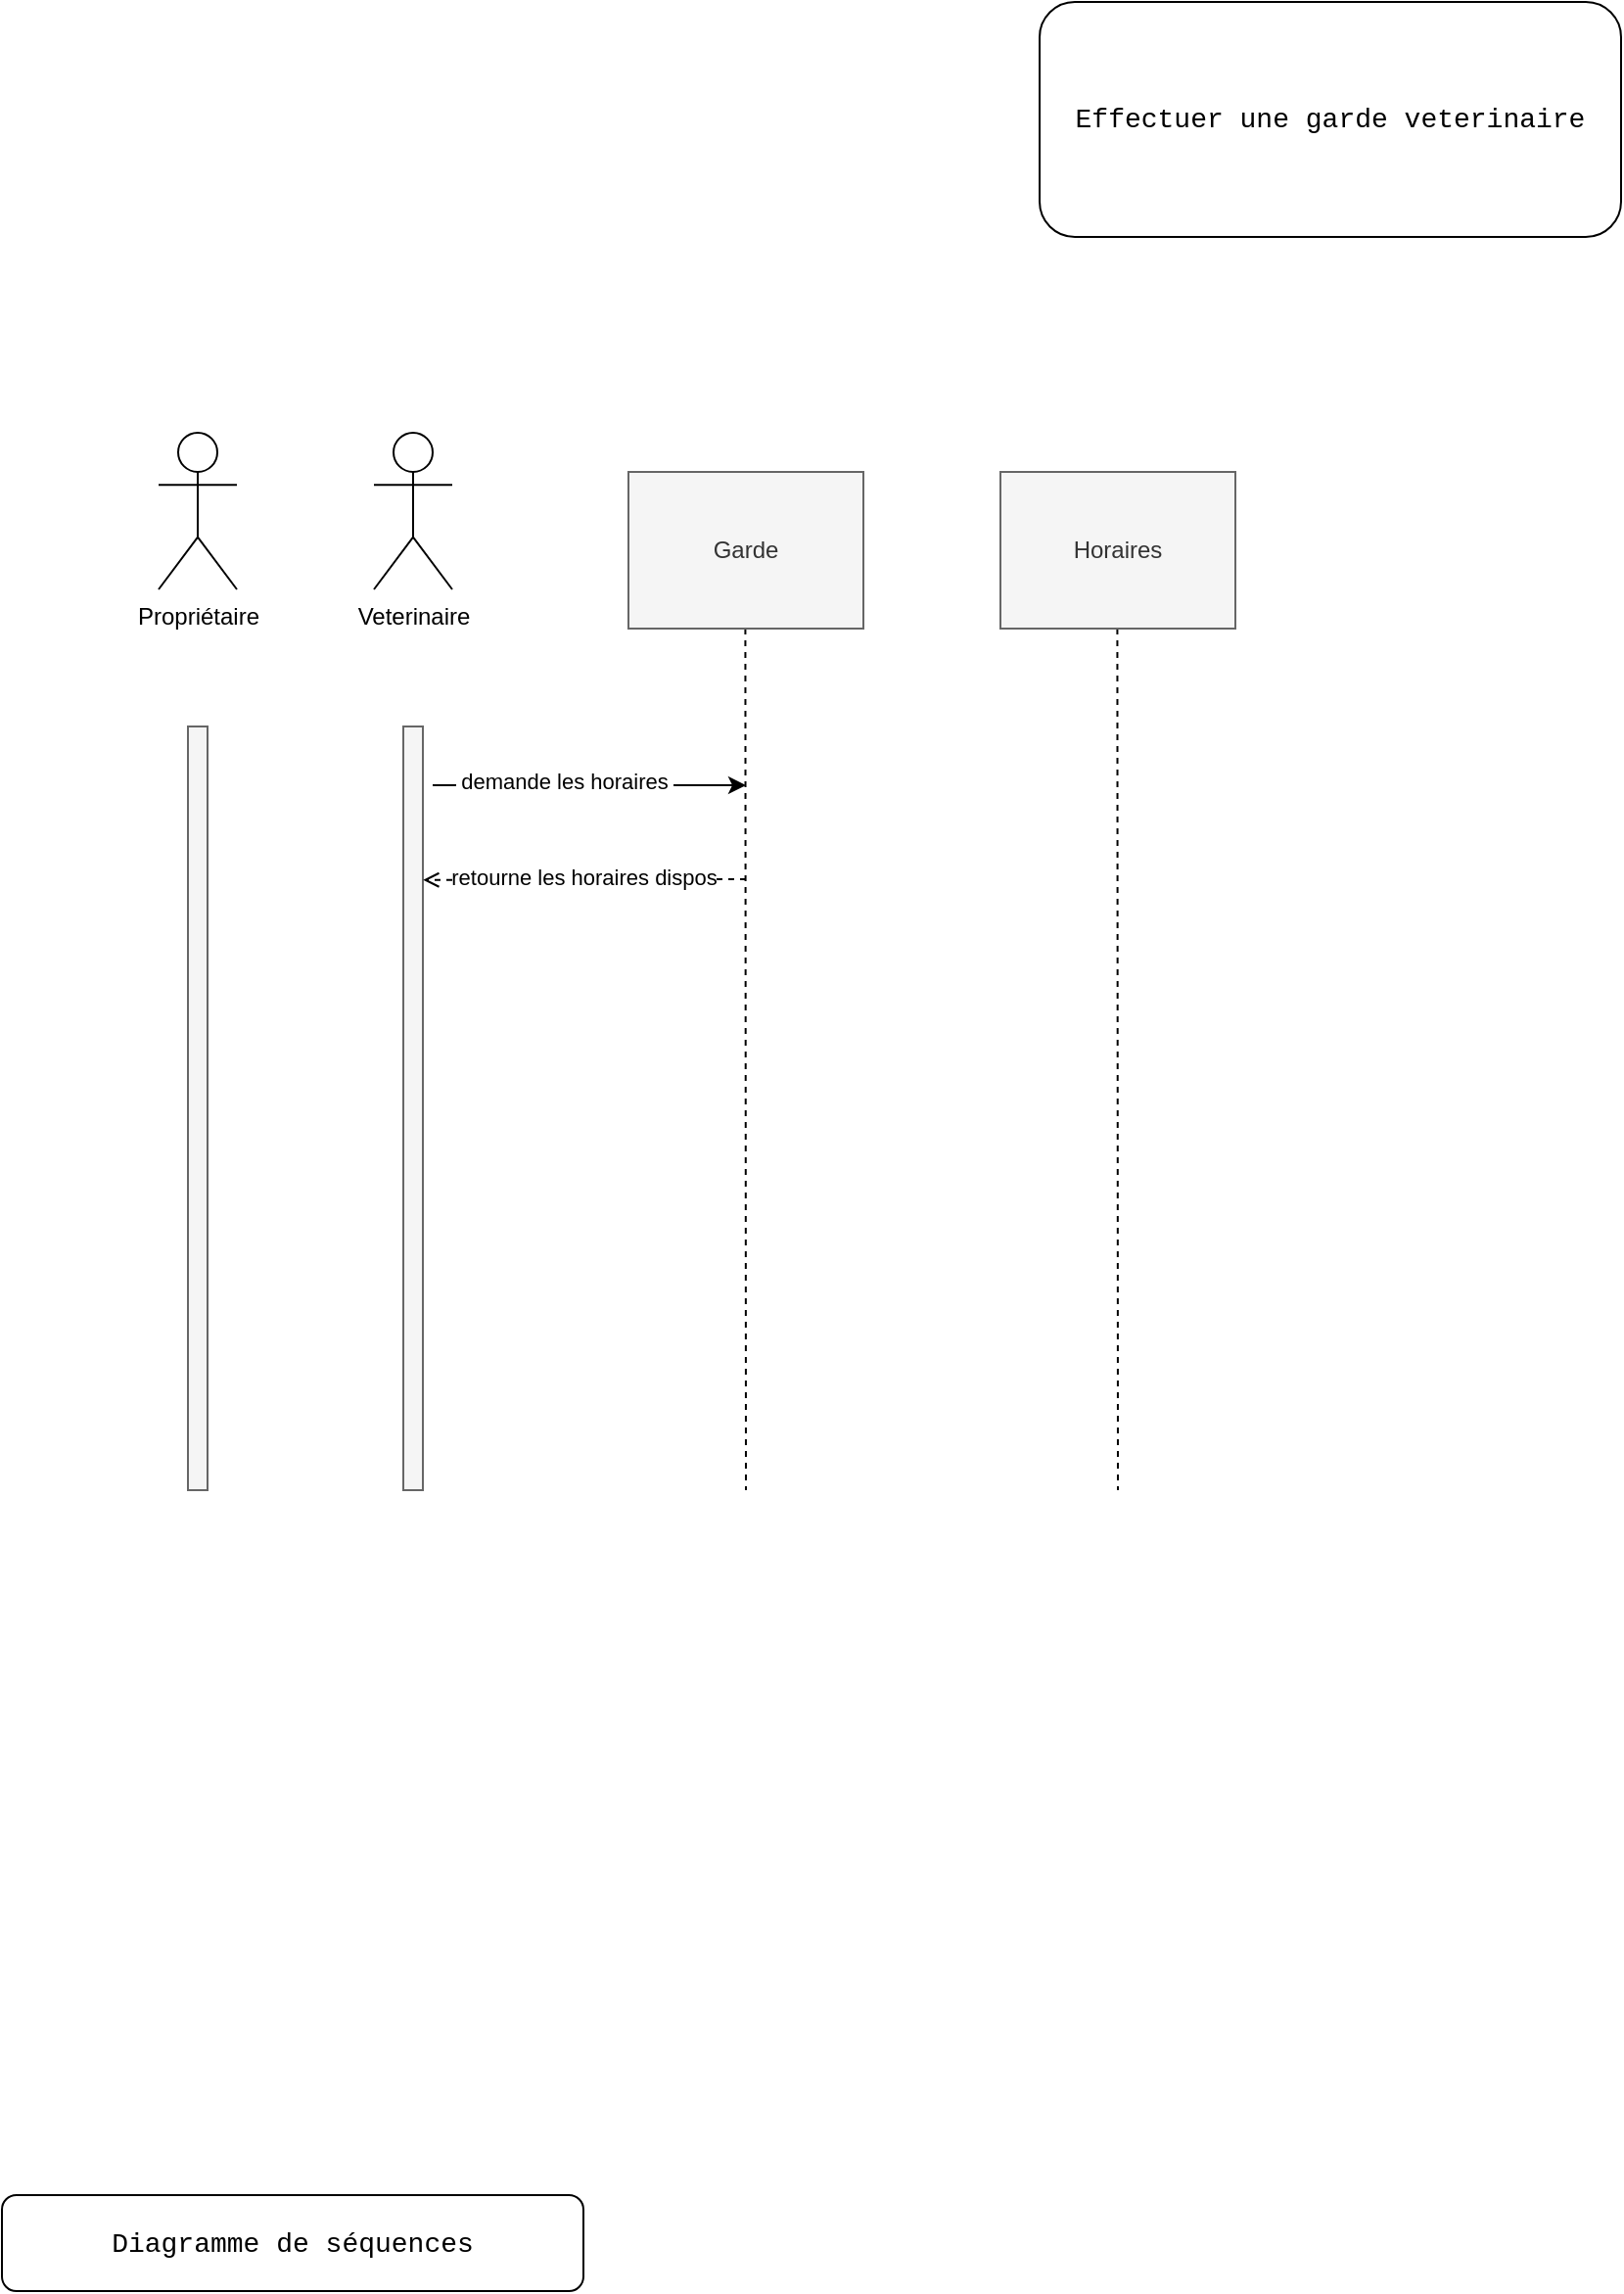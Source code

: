 <mxfile version="14.6.13" type="device"><diagram id="txBQ6msv_02TOXk5zDrD" name="Page-1"><mxGraphModel dx="918" dy="833" grid="1" gridSize="10" guides="1" tooltips="1" connect="1" arrows="1" fold="1" page="1" pageScale="1" pageWidth="827" pageHeight="1169" math="0" shadow="0"><root><mxCell id="0"/><mxCell id="1" parent="0"/><mxCell id="1ZKYMIjnvkP8iQGWohzb-1" value="&lt;font face=&quot;Courier New&quot; style=&quot;font-size: 14px&quot;&gt;Effectuer une garde veterinaire&lt;/font&gt;" style="rounded=1;whiteSpace=wrap;html=1;" vertex="1" parent="1"><mxGeometry x="530" width="297" height="120" as="geometry"/></mxCell><mxCell id="1ZKYMIjnvkP8iQGWohzb-2" value="&lt;font face=&quot;Courier New&quot;&gt;&lt;span style=&quot;font-size: 14px&quot;&gt;Diagramme de séquences&lt;/span&gt;&lt;/font&gt;" style="rounded=1;whiteSpace=wrap;html=1;" vertex="1" parent="1"><mxGeometry y="1120" width="297" height="49" as="geometry"/></mxCell><mxCell id="1ZKYMIjnvkP8iQGWohzb-3" value="Propriétaire" style="shape=umlActor;verticalLabelPosition=bottom;verticalAlign=top;html=1;outlineConnect=0;" vertex="1" parent="1"><mxGeometry x="80" y="220" width="40" height="80" as="geometry"/></mxCell><mxCell id="1ZKYMIjnvkP8iQGWohzb-9" value="" style="endArrow=none;dashed=1;html=1;" edge="1" parent="1"><mxGeometry width="50" height="50" relative="1" as="geometry"><mxPoint x="379.71" y="320" as="sourcePoint"/><mxPoint x="380" y="760" as="targetPoint"/></mxGeometry></mxCell><mxCell id="1ZKYMIjnvkP8iQGWohzb-10" value="Garde" style="rounded=0;whiteSpace=wrap;html=1;fillColor=#f5f5f5;strokeColor=#666666;fontColor=#333333;" vertex="1" parent="1"><mxGeometry x="320" y="240" width="120" height="80" as="geometry"/></mxCell><mxCell id="1ZKYMIjnvkP8iQGWohzb-11" value="" style="endArrow=none;dashed=1;html=1;" edge="1" parent="1"><mxGeometry width="50" height="50" relative="1" as="geometry"><mxPoint x="569.71" y="320" as="sourcePoint"/><mxPoint x="570" y="760" as="targetPoint"/></mxGeometry></mxCell><mxCell id="1ZKYMIjnvkP8iQGWohzb-12" value="Horaires" style="rounded=0;whiteSpace=wrap;html=1;fillColor=#f5f5f5;strokeColor=#666666;fontColor=#333333;" vertex="1" parent="1"><mxGeometry x="510" y="240" width="120" height="80" as="geometry"/></mxCell><mxCell id="1ZKYMIjnvkP8iQGWohzb-15" value="" style="rounded=0;whiteSpace=wrap;html=1;fillColor=#f5f5f5;strokeColor=#666666;fontColor=#333333;" vertex="1" parent="1"><mxGeometry x="95" y="370" width="10" height="390" as="geometry"/></mxCell><mxCell id="1ZKYMIjnvkP8iQGWohzb-26" value="Veterinaire" style="shape=umlActor;verticalLabelPosition=bottom;verticalAlign=top;html=1;outlineConnect=0;" vertex="1" parent="1"><mxGeometry x="190" y="220" width="40" height="80" as="geometry"/></mxCell><mxCell id="1ZKYMIjnvkP8iQGWohzb-27" value="" style="rounded=0;whiteSpace=wrap;html=1;fillColor=#f5f5f5;strokeColor=#666666;fontColor=#333333;" vertex="1" parent="1"><mxGeometry x="205" y="370" width="10" height="390" as="geometry"/></mxCell><mxCell id="1ZKYMIjnvkP8iQGWohzb-29" value="" style="endArrow=classic;html=1;exitX=1.5;exitY=0.077;exitDx=0;exitDy=0;exitPerimeter=0;" edge="1" parent="1" source="1ZKYMIjnvkP8iQGWohzb-27"><mxGeometry width="50" height="50" relative="1" as="geometry"><mxPoint x="230" y="400" as="sourcePoint"/><mxPoint x="380" y="400" as="targetPoint"/><Array as="points"><mxPoint x="250" y="400"/></Array></mxGeometry></mxCell><mxCell id="1ZKYMIjnvkP8iQGWohzb-31" value="&amp;nbsp;demande les horaires&amp;nbsp;" style="edgeLabel;html=1;align=center;verticalAlign=middle;resizable=0;points=[];" vertex="1" connectable="0" parent="1ZKYMIjnvkP8iQGWohzb-29"><mxGeometry x="-0.164" y="2" relative="1" as="geometry"><mxPoint as="offset"/></mxGeometry></mxCell><mxCell id="1ZKYMIjnvkP8iQGWohzb-33" value="" style="endArrow=open;html=1;endFill=0;dashed=1;entryX=1.014;entryY=0.201;entryDx=0;entryDy=0;entryPerimeter=0;" edge="1" parent="1" target="1ZKYMIjnvkP8iQGWohzb-27"><mxGeometry width="50" height="50" relative="1" as="geometry"><mxPoint x="380" y="448" as="sourcePoint"/><mxPoint x="297" y="450" as="targetPoint"/><Array as="points"/></mxGeometry></mxCell><mxCell id="1ZKYMIjnvkP8iQGWohzb-34" value="retourne les horaires dispos" style="edgeLabel;html=1;align=center;verticalAlign=middle;resizable=0;points=[];" vertex="1" connectable="0" parent="1ZKYMIjnvkP8iQGWohzb-33"><mxGeometry x="0.182" y="-1" relative="1" as="geometry"><mxPoint x="14" as="offset"/></mxGeometry></mxCell></root></mxGraphModel></diagram></mxfile>